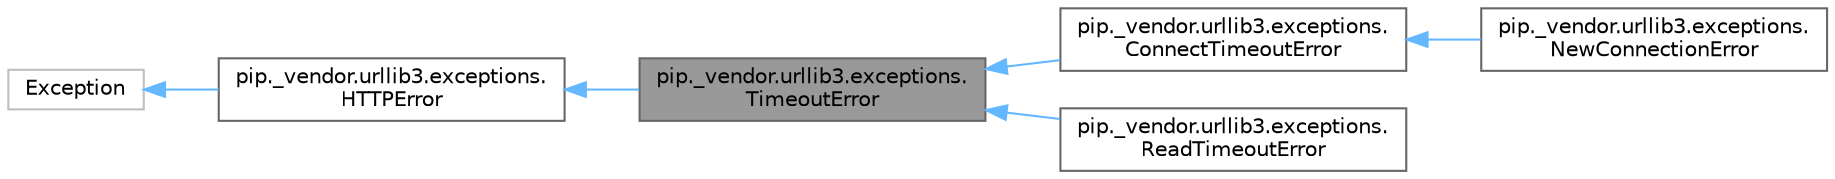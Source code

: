 digraph "pip._vendor.urllib3.exceptions.TimeoutError"
{
 // LATEX_PDF_SIZE
  bgcolor="transparent";
  edge [fontname=Helvetica,fontsize=10,labelfontname=Helvetica,labelfontsize=10];
  node [fontname=Helvetica,fontsize=10,shape=box,height=0.2,width=0.4];
  rankdir="LR";
  Node1 [id="Node000001",label="pip._vendor.urllib3.exceptions.\lTimeoutError",height=0.2,width=0.4,color="gray40", fillcolor="grey60", style="filled", fontcolor="black",tooltip=" "];
  Node2 -> Node1 [id="edge1_Node000001_Node000002",dir="back",color="steelblue1",style="solid",tooltip=" "];
  Node2 [id="Node000002",label="pip._vendor.urllib3.exceptions.\lHTTPError",height=0.2,width=0.4,color="gray40", fillcolor="white", style="filled",URL="$d7/d87/classpip_1_1__vendor_1_1urllib3_1_1exceptions_1_1HTTPError.html",tooltip=" "];
  Node3 -> Node2 [id="edge2_Node000002_Node000003",dir="back",color="steelblue1",style="solid",tooltip=" "];
  Node3 [id="Node000003",label="Exception",height=0.2,width=0.4,color="grey75", fillcolor="white", style="filled",URL="$d4/d67/classException.html",tooltip=" "];
  Node1 -> Node4 [id="edge3_Node000001_Node000004",dir="back",color="steelblue1",style="solid",tooltip=" "];
  Node4 [id="Node000004",label="pip._vendor.urllib3.exceptions.\lConnectTimeoutError",height=0.2,width=0.4,color="gray40", fillcolor="white", style="filled",URL="$d2/d5b/classpip_1_1__vendor_1_1urllib3_1_1exceptions_1_1ConnectTimeoutError.html",tooltip=" "];
  Node4 -> Node5 [id="edge4_Node000004_Node000005",dir="back",color="steelblue1",style="solid",tooltip=" "];
  Node5 [id="Node000005",label="pip._vendor.urllib3.exceptions.\lNewConnectionError",height=0.2,width=0.4,color="gray40", fillcolor="white", style="filled",URL="$d8/d10/classpip_1_1__vendor_1_1urllib3_1_1exceptions_1_1NewConnectionError.html",tooltip=" "];
  Node1 -> Node6 [id="edge5_Node000001_Node000006",dir="back",color="steelblue1",style="solid",tooltip=" "];
  Node6 [id="Node000006",label="pip._vendor.urllib3.exceptions.\lReadTimeoutError",height=0.2,width=0.4,color="gray40", fillcolor="white", style="filled",URL="$da/d56/classpip_1_1__vendor_1_1urllib3_1_1exceptions_1_1ReadTimeoutError.html",tooltip=" "];
}
